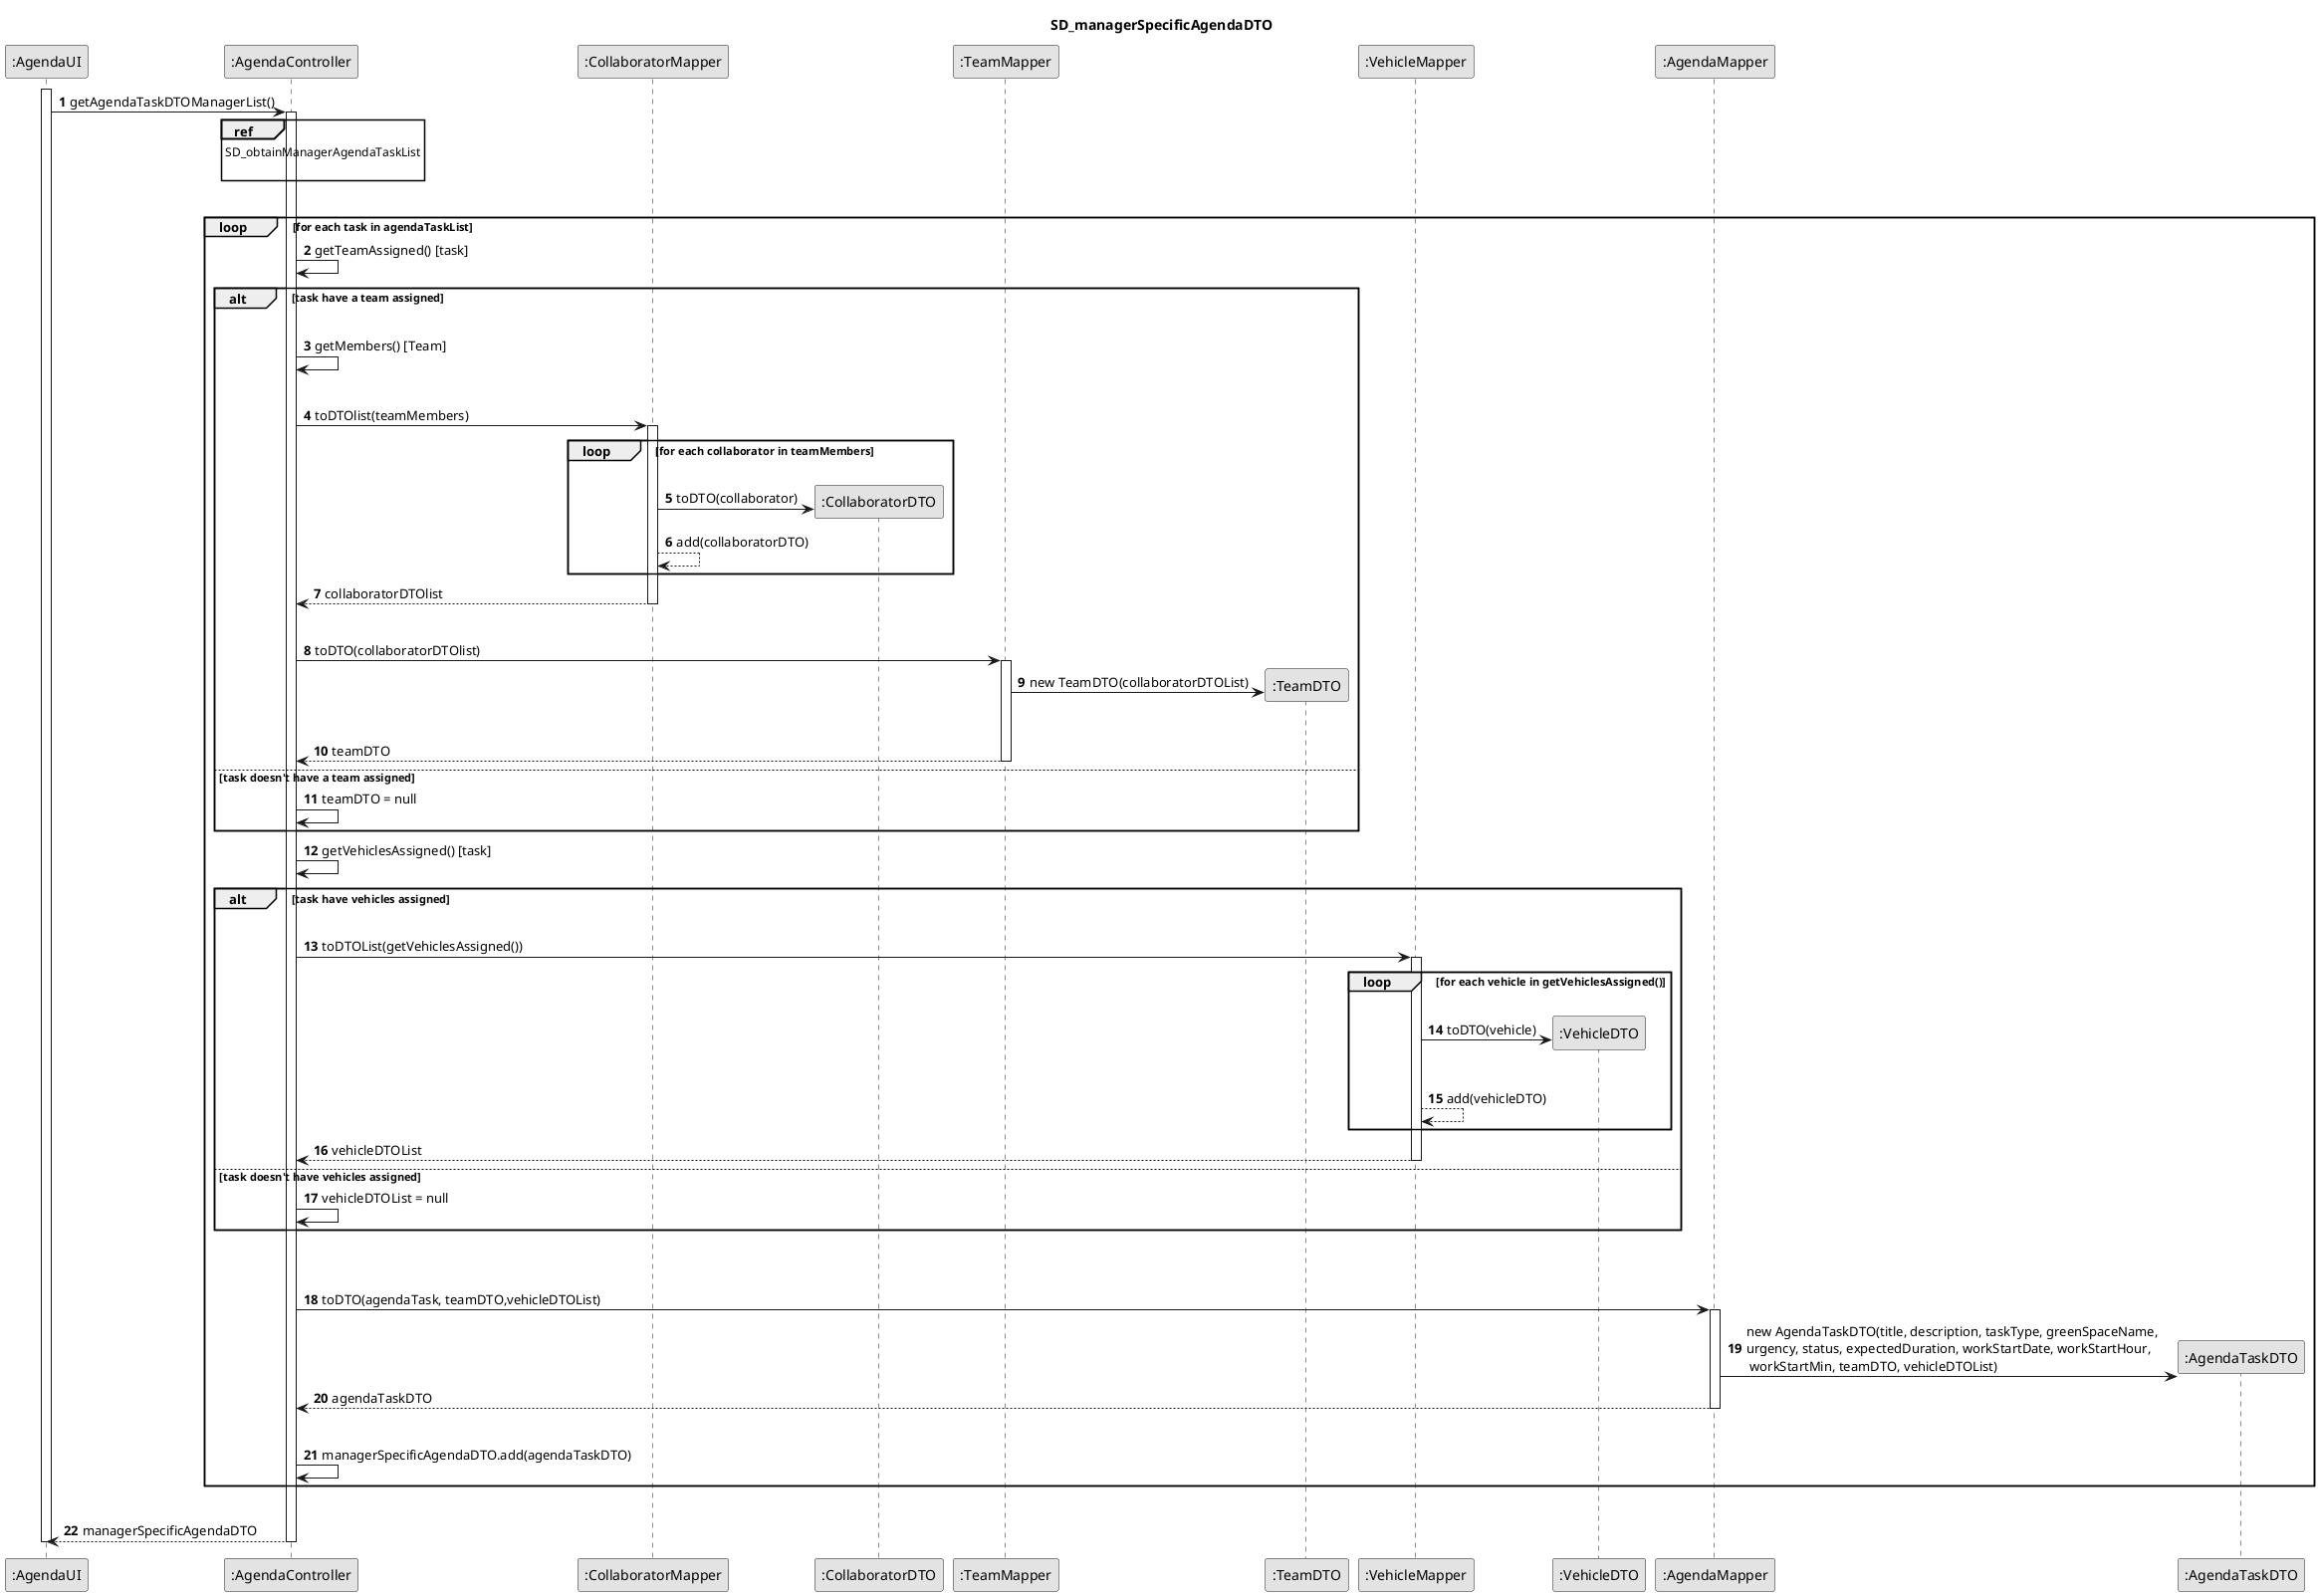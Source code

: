 @startuml
skinparam monochrome true
skinparam packageStyle rectangle
skinparam shadowing false

title SD_managerSpecificAgendaDTO

autonumber

participant ":AgendaUI" as UI
participant ":AgendaController" as AGENDA_CTRL

participant ":CollaboratorMapper" as CollaboratorMapper
participant ":CollaboratorDTO" as CollaboratorDTO
participant ":TeamMapper" as TeamMapper
participant ":TeamDTO" as TeamDTO

participant ":VehicleMapper" as VehicleMapper
participant ":VehicleDTO" as VehicleDTO

participant ":AgendaMapper" as AgendaMapper
participant ":AgendaTaskDTO" as AgendaTaskDTO

activate UI

UI -> AGENDA_CTRL : getAgendaTaskDTOManagerList()
activate AGENDA_CTRL

    ref over AGENDA_CTRL
    SD_obtainManagerAgendaTaskList

    end ref

    |||


        loop for each task in agendaTaskList
            AGENDA_CTRL -> AGENDA_CTRL : getTeamAssigned() [task]

            alt task have a team assigned
            |||

            AGENDA_CTRL -> AGENDA_CTRL : getMembers() [Team]

                |||

                AGENDA_CTRL -> CollaboratorMapper : toDTOlist(teamMembers)
                activate CollaboratorMapper
                loop for each collaborator in teamMembers
                |||
                            CollaboratorMapper -> CollaboratorDTO** : toDTO(collaborator)



                             CollaboratorMapper --> CollaboratorMapper : add(collaboratorDTO)

                end loop
                            CollaboratorMapper --> AGENDA_CTRL : collaboratorDTOlist
                            deactivate CollaboratorMapper
                            |||

                AGENDA_CTRL -> TeamMapper : toDTO(collaboratorDTOlist)
                activate TeamMapper
                TeamMapper -> TeamDTO** : new TeamDTO(collaboratorDTOList)
                |||
                TeamMapper --> AGENDA_CTRL : teamDTO
                deactivate TeamMapper

            else task doesn't have a team assigned
                AGENDA_CTRL -> AGENDA_CTRL : teamDTO = null
            end

            AGENDA_CTRL -> AGENDA_CTRL : getVehiclesAssigned() [task]

            alt task have vehicles assigned
                |||

            AGENDA_CTRL -> VehicleMapper : toDTOList(getVehiclesAssigned())
                activate VehicleMapper
                loop for each vehicle in getVehiclesAssigned()
                |||
                            VehicleMapper -> VehicleDTO** : toDTO(vehicle)

                                            |||
                            VehicleMapper --> VehicleMapper : add(vehicleDTO)

                end loop

                            VehicleMapper --> AGENDA_CTRL : vehicleDTOList
                            deactivate VehicleMapper
            else task doesn't have vehicles assigned
                AGENDA_CTRL -> AGENDA_CTRL : vehicleDTOList = null
            end

            |||
            |||
            AGENDA_CTRL -> AgendaMapper : toDTO(agendaTask, teamDTO,vehicleDTOList)
            activate AgendaMapper

            AgendaMapper -> AgendaTaskDTO** : new AgendaTaskDTO(title, description, taskType, greenSpaceName, \nurgency, status, expectedDuration, workStartDate, workStartHour,\n workStartMin, teamDTO, vehicleDTOList)

            AgendaMapper --> AGENDA_CTRL : agendaTaskDTO
            deactivate AgendaMapper

            |||
            AGENDA_CTRL -> AGENDA_CTRL : managerSpecificAgendaDTO.add(agendaTaskDTO)
        end

    |||

    AGENDA_CTRL --> UI : managerSpecificAgendaDTO
    deactivate AGENDA_CTRL

deactivate UI

@enduml
